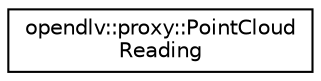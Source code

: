 digraph "Graphical Class Hierarchy"
{
 // LATEX_PDF_SIZE
  edge [fontname="Helvetica",fontsize="10",labelfontname="Helvetica",labelfontsize="10"];
  node [fontname="Helvetica",fontsize="10",shape=record];
  rankdir="LR";
  Node0 [label="opendlv::proxy::PointCloud\lReading",height=0.2,width=0.4,color="black", fillcolor="white", style="filled",URL="$classopendlv_1_1proxy_1_1PointCloudReading.html",tooltip=" "];
}
